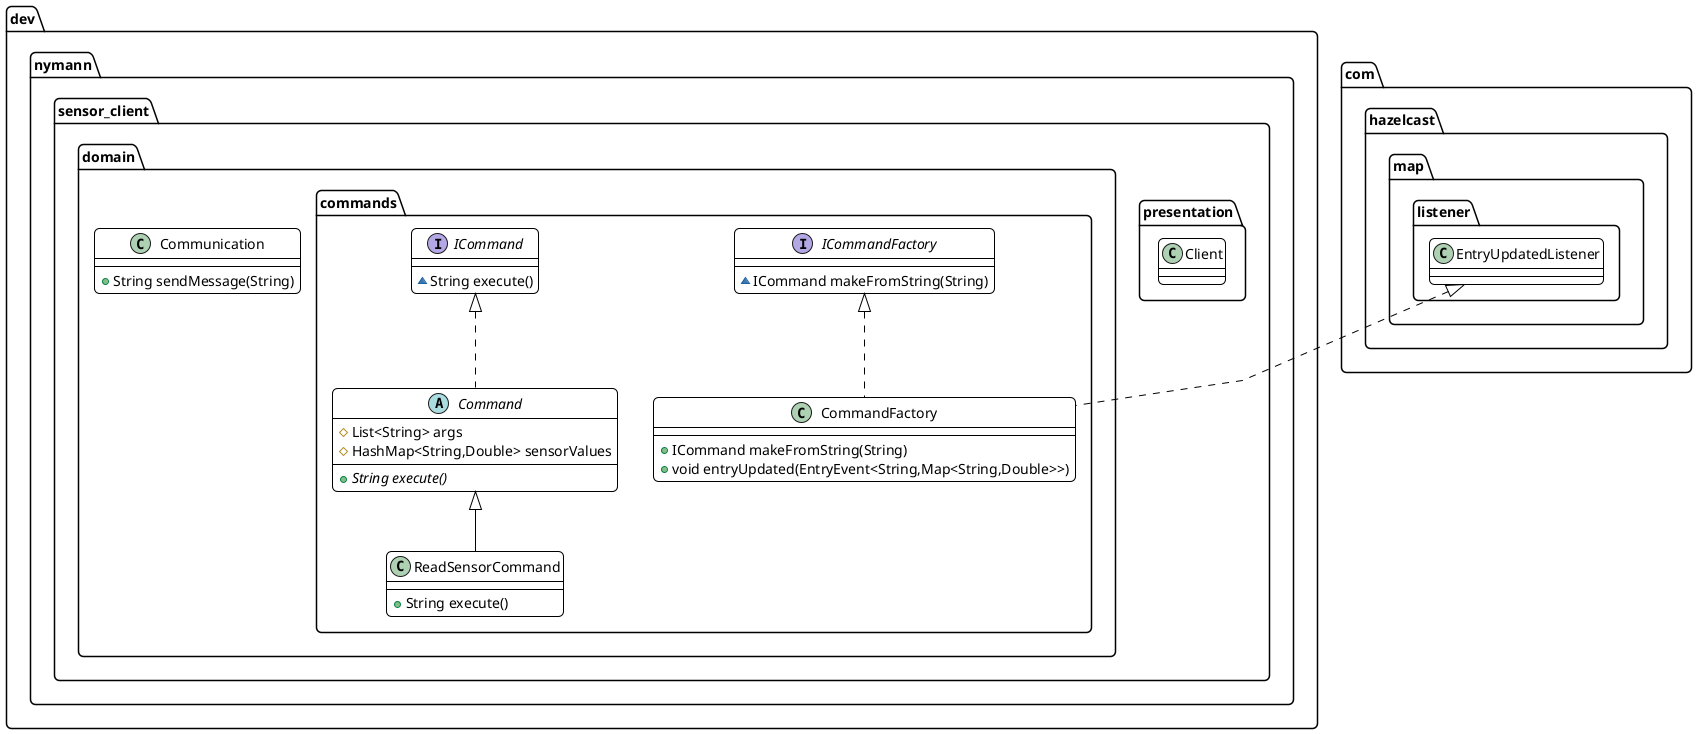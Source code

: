 @startuml
skinparam roundCorner 10
skinparam shadowing false
skinparam classFontName Lato
skinparam classFontSize 16
skinparam defaultFontName Source Code Pro
skinparam defaultFontSize 14
skinparam ClassAttributeFontStyle normal
skinparam ClassBackgroundColor white
skinparam ClassBorderColor black
skinparam ClassBorderThickness 1
skinparam ArrowColor black
skinparam linetype polyline
class dev.nymann.sensor_client.presentation.Client {
}
class dev.nymann.sensor_client.domain.Communication {
+ String sendMessage(String)
}
interface dev.nymann.sensor_client.domain.commands.ICommand {
~ String execute()
}
abstract class dev.nymann.sensor_client.domain.commands.Command {
# List<String> args
# HashMap<String,Double> sensorValues
+ {abstract}String execute()
}
class dev.nymann.sensor_client.domain.commands.ReadSensorCommand {
+ String execute()
}
class dev.nymann.sensor_client.domain.commands.CommandFactory {
+ ICommand makeFromString(String)
+ void entryUpdated(EntryEvent<String,Map<String,Double>>)
}
interface dev.nymann.sensor_client.domain.commands.ICommandFactory {
~ ICommand makeFromString(String)
}


dev.nymann.sensor_client.domain.commands.ICommand <|.. dev.nymann.sensor_client.domain.commands.Command
dev.nymann.sensor_client.domain.commands.Command <|-- dev.nymann.sensor_client.domain.commands.ReadSensorCommand
dev.nymann.sensor_client.domain.commands.ICommandFactory <|.. dev.nymann.sensor_client.domain.commands.CommandFactory
com.hazelcast.map.listener.EntryUpdatedListener <|.. dev.nymann.sensor_client.domain.commands.CommandFactory
@enduml
